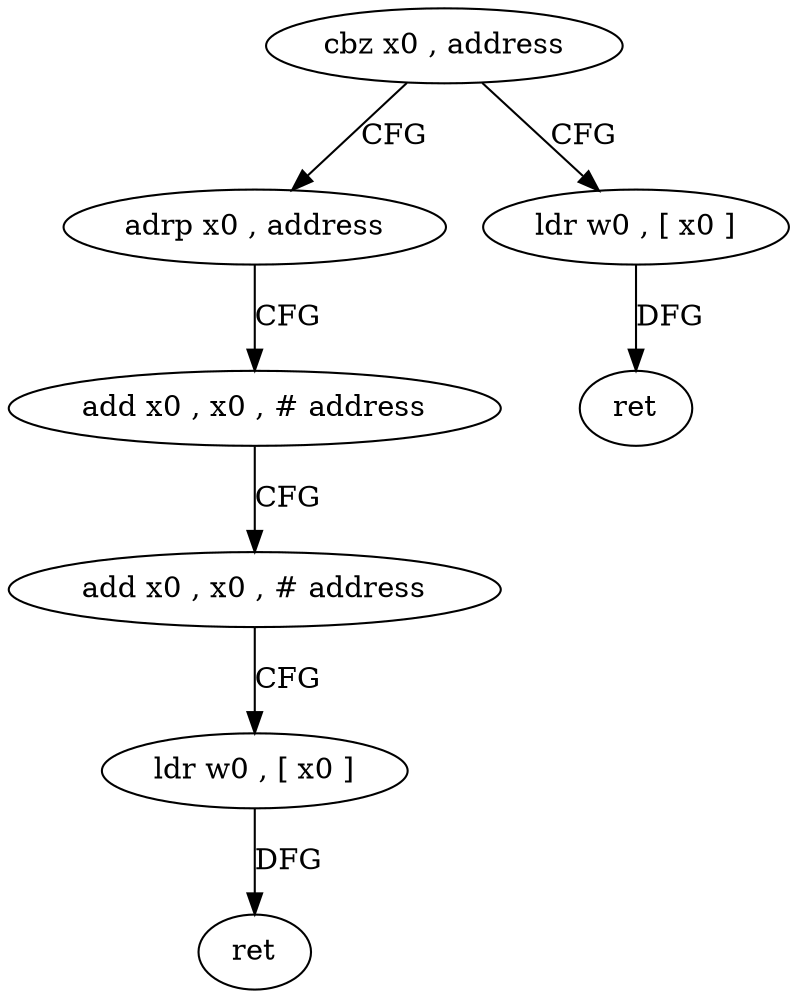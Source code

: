 digraph "func" {
"4316528" [label = "cbz x0 , address" ]
"4316544" [label = "adrp x0 , address" ]
"4316532" [label = "ldr w0 , [ x0 ]" ]
"4316548" [label = "add x0 , x0 , # address" ]
"4316552" [label = "add x0 , x0 , # address" ]
"4316556" [label = "ldr w0 , [ x0 ]" ]
"4316560" [label = "ret" ]
"4316536" [label = "ret" ]
"4316528" -> "4316544" [ label = "CFG" ]
"4316528" -> "4316532" [ label = "CFG" ]
"4316544" -> "4316548" [ label = "CFG" ]
"4316532" -> "4316536" [ label = "DFG" ]
"4316548" -> "4316552" [ label = "CFG" ]
"4316552" -> "4316556" [ label = "CFG" ]
"4316556" -> "4316560" [ label = "DFG" ]
}

